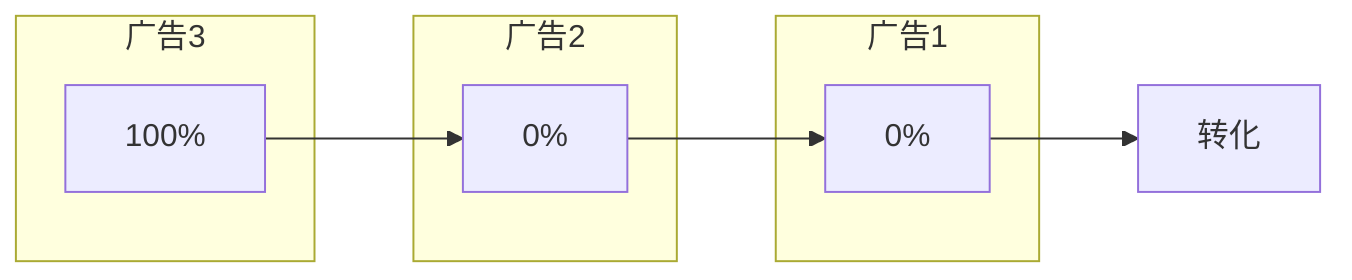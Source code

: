 graph LR
    p1["100%"]
    p2["0%"]
    p3["0%"]
    subgraph 广告1
       p3 
    end
    subgraph 广告2
       p2 
    end
    subgraph 广告3
       p1 
    end
    p1 --> p2 --> p3 --> 转化